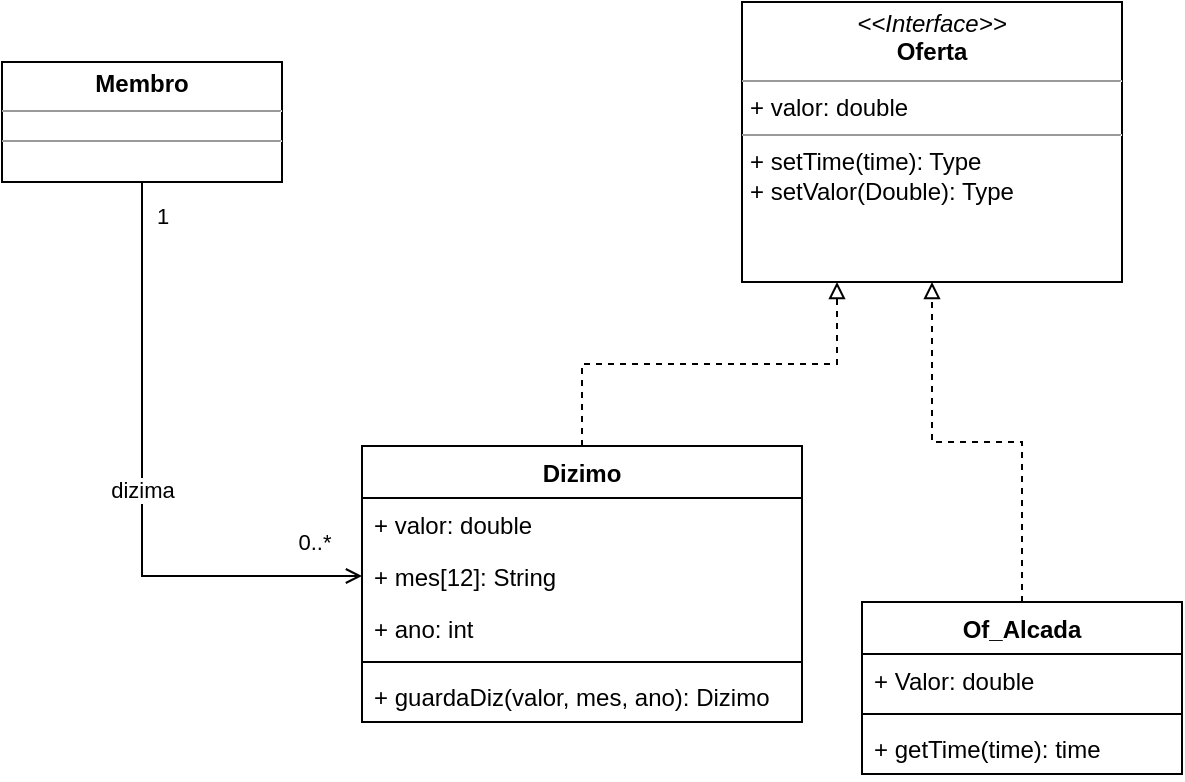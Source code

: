 <mxfile version="20.4.0" type="github">
  <diagram id="C5RBs43oDa-KdzZeNtuy" name="Page-1">
    <mxGraphModel dx="997" dy="548" grid="1" gridSize="10" guides="1" tooltips="1" connect="1" arrows="1" fold="1" page="1" pageScale="1" pageWidth="827" pageHeight="1169" math="0" shadow="0">
      <root>
        <mxCell id="WIyWlLk6GJQsqaUBKTNV-0" />
        <mxCell id="WIyWlLk6GJQsqaUBKTNV-1" parent="WIyWlLk6GJQsqaUBKTNV-0" />
        <mxCell id="jIA4pgokvaajlZwmaYty-9" style="edgeStyle=orthogonalEdgeStyle;rounded=0;orthogonalLoop=1;jettySize=auto;html=1;dashed=1;endArrow=block;endFill=0;" edge="1" parent="WIyWlLk6GJQsqaUBKTNV-1" source="jIA4pgokvaajlZwmaYty-4" target="jIA4pgokvaajlZwmaYty-8">
          <mxGeometry relative="1" as="geometry" />
        </mxCell>
        <mxCell id="jIA4pgokvaajlZwmaYty-4" value="Of_Alcada" style="swimlane;fontStyle=1;align=center;verticalAlign=top;childLayout=stackLayout;horizontal=1;startSize=26;horizontalStack=0;resizeParent=1;resizeParentMax=0;resizeLast=0;collapsible=1;marginBottom=0;" vertex="1" parent="WIyWlLk6GJQsqaUBKTNV-1">
          <mxGeometry x="460" y="390" width="160" height="86" as="geometry" />
        </mxCell>
        <mxCell id="jIA4pgokvaajlZwmaYty-5" value="+ Valor: double" style="text;strokeColor=none;fillColor=none;align=left;verticalAlign=top;spacingLeft=4;spacingRight=4;overflow=hidden;rotatable=0;points=[[0,0.5],[1,0.5]];portConstraint=eastwest;" vertex="1" parent="jIA4pgokvaajlZwmaYty-4">
          <mxGeometry y="26" width="160" height="26" as="geometry" />
        </mxCell>
        <mxCell id="jIA4pgokvaajlZwmaYty-6" value="" style="line;strokeWidth=1;fillColor=none;align=left;verticalAlign=middle;spacingTop=-1;spacingLeft=3;spacingRight=3;rotatable=0;labelPosition=right;points=[];portConstraint=eastwest;strokeColor=inherit;" vertex="1" parent="jIA4pgokvaajlZwmaYty-4">
          <mxGeometry y="52" width="160" height="8" as="geometry" />
        </mxCell>
        <mxCell id="jIA4pgokvaajlZwmaYty-7" value="+ getTime(time): time" style="text;strokeColor=none;fillColor=none;align=left;verticalAlign=top;spacingLeft=4;spacingRight=4;overflow=hidden;rotatable=0;points=[[0,0.5],[1,0.5]];portConstraint=eastwest;" vertex="1" parent="jIA4pgokvaajlZwmaYty-4">
          <mxGeometry y="60" width="160" height="26" as="geometry" />
        </mxCell>
        <mxCell id="jIA4pgokvaajlZwmaYty-8" value="&lt;p style=&quot;margin:0px;margin-top:4px;text-align:center;&quot;&gt;&lt;i&gt;&amp;lt;&amp;lt;Interface&amp;gt;&amp;gt;&lt;/i&gt;&lt;br&gt;&lt;b&gt;Oferta&lt;/b&gt;&lt;/p&gt;&lt;hr size=&quot;1&quot;&gt;&lt;p style=&quot;margin:0px;margin-left:4px;&quot;&gt;+ valor: double&lt;br&gt;&lt;/p&gt;&lt;hr size=&quot;1&quot;&gt;&lt;p style=&quot;margin:0px;margin-left:4px;&quot;&gt;+ setTime(time): Type&lt;br&gt;+ setValor(Double): Type&lt;/p&gt;" style="verticalAlign=top;align=left;overflow=fill;fontSize=12;fontFamily=Helvetica;html=1;" vertex="1" parent="WIyWlLk6GJQsqaUBKTNV-1">
          <mxGeometry x="400" y="90" width="190" height="140" as="geometry" />
        </mxCell>
        <mxCell id="jIA4pgokvaajlZwmaYty-16" style="edgeStyle=orthogonalEdgeStyle;rounded=0;orthogonalLoop=1;jettySize=auto;html=1;entryX=0.25;entryY=1;entryDx=0;entryDy=0;dashed=1;endArrow=block;endFill=0;" edge="1" parent="WIyWlLk6GJQsqaUBKTNV-1" source="jIA4pgokvaajlZwmaYty-10" target="jIA4pgokvaajlZwmaYty-8">
          <mxGeometry relative="1" as="geometry" />
        </mxCell>
        <mxCell id="jIA4pgokvaajlZwmaYty-10" value="Dizimo" style="swimlane;fontStyle=1;align=center;verticalAlign=top;childLayout=stackLayout;horizontal=1;startSize=26;horizontalStack=0;resizeParent=1;resizeParentMax=0;resizeLast=0;collapsible=1;marginBottom=0;" vertex="1" parent="WIyWlLk6GJQsqaUBKTNV-1">
          <mxGeometry x="210" y="312" width="220" height="138" as="geometry" />
        </mxCell>
        <mxCell id="jIA4pgokvaajlZwmaYty-11" value="+ valor: double" style="text;strokeColor=none;fillColor=none;align=left;verticalAlign=top;spacingLeft=4;spacingRight=4;overflow=hidden;rotatable=0;points=[[0,0.5],[1,0.5]];portConstraint=eastwest;" vertex="1" parent="jIA4pgokvaajlZwmaYty-10">
          <mxGeometry y="26" width="220" height="26" as="geometry" />
        </mxCell>
        <mxCell id="jIA4pgokvaajlZwmaYty-14" value="+ mes[12]: String" style="text;strokeColor=none;fillColor=none;align=left;verticalAlign=top;spacingLeft=4;spacingRight=4;overflow=hidden;rotatable=0;points=[[0,0.5],[1,0.5]];portConstraint=eastwest;" vertex="1" parent="jIA4pgokvaajlZwmaYty-10">
          <mxGeometry y="52" width="220" height="26" as="geometry" />
        </mxCell>
        <mxCell id="jIA4pgokvaajlZwmaYty-15" value="+ ano: int" style="text;strokeColor=none;fillColor=none;align=left;verticalAlign=top;spacingLeft=4;spacingRight=4;overflow=hidden;rotatable=0;points=[[0,0.5],[1,0.5]];portConstraint=eastwest;" vertex="1" parent="jIA4pgokvaajlZwmaYty-10">
          <mxGeometry y="78" width="220" height="26" as="geometry" />
        </mxCell>
        <mxCell id="jIA4pgokvaajlZwmaYty-12" value="" style="line;strokeWidth=1;fillColor=none;align=left;verticalAlign=middle;spacingTop=-1;spacingLeft=3;spacingRight=3;rotatable=0;labelPosition=right;points=[];portConstraint=eastwest;strokeColor=inherit;" vertex="1" parent="jIA4pgokvaajlZwmaYty-10">
          <mxGeometry y="104" width="220" height="8" as="geometry" />
        </mxCell>
        <mxCell id="jIA4pgokvaajlZwmaYty-13" value="+ guardaDiz(valor, mes, ano): Dizimo" style="text;strokeColor=none;fillColor=none;align=left;verticalAlign=top;spacingLeft=4;spacingRight=4;overflow=hidden;rotatable=0;points=[[0,0.5],[1,0.5]];portConstraint=eastwest;" vertex="1" parent="jIA4pgokvaajlZwmaYty-10">
          <mxGeometry y="112" width="220" height="26" as="geometry" />
        </mxCell>
        <mxCell id="jIA4pgokvaajlZwmaYty-20" value="dizima" style="edgeStyle=orthogonalEdgeStyle;rounded=0;orthogonalLoop=1;jettySize=auto;html=1;entryX=0;entryY=0.5;entryDx=0;entryDy=0;endArrow=open;endFill=0;" edge="1" parent="WIyWlLk6GJQsqaUBKTNV-1" source="jIA4pgokvaajlZwmaYty-19" target="jIA4pgokvaajlZwmaYty-14">
          <mxGeometry relative="1" as="geometry" />
        </mxCell>
        <mxCell id="jIA4pgokvaajlZwmaYty-21" value="1" style="edgeLabel;html=1;align=center;verticalAlign=middle;resizable=0;points=[];" vertex="1" connectable="0" parent="jIA4pgokvaajlZwmaYty-20">
          <mxGeometry x="-0.893" relative="1" as="geometry">
            <mxPoint x="10" as="offset" />
          </mxGeometry>
        </mxCell>
        <mxCell id="jIA4pgokvaajlZwmaYty-22" value="0..*" style="edgeLabel;html=1;align=center;verticalAlign=middle;resizable=0;points=[];" vertex="1" connectable="0" parent="jIA4pgokvaajlZwmaYty-20">
          <mxGeometry x="0.841" y="-1" relative="1" as="geometry">
            <mxPoint y="-18" as="offset" />
          </mxGeometry>
        </mxCell>
        <mxCell id="jIA4pgokvaajlZwmaYty-19" value="&lt;p style=&quot;margin:0px;margin-top:4px;text-align:center;&quot;&gt;&lt;b&gt;Membro&lt;/b&gt;&lt;/p&gt;&lt;hr size=&quot;1&quot;&gt;&lt;div style=&quot;height:2px;&quot;&gt;&lt;/div&gt;&lt;hr size=&quot;1&quot;&gt;&lt;div style=&quot;height:2px;&quot;&gt;&lt;/div&gt;" style="verticalAlign=top;align=left;overflow=fill;fontSize=12;fontFamily=Helvetica;html=1;" vertex="1" parent="WIyWlLk6GJQsqaUBKTNV-1">
          <mxGeometry x="30" y="120" width="140" height="60" as="geometry" />
        </mxCell>
      </root>
    </mxGraphModel>
  </diagram>
</mxfile>
